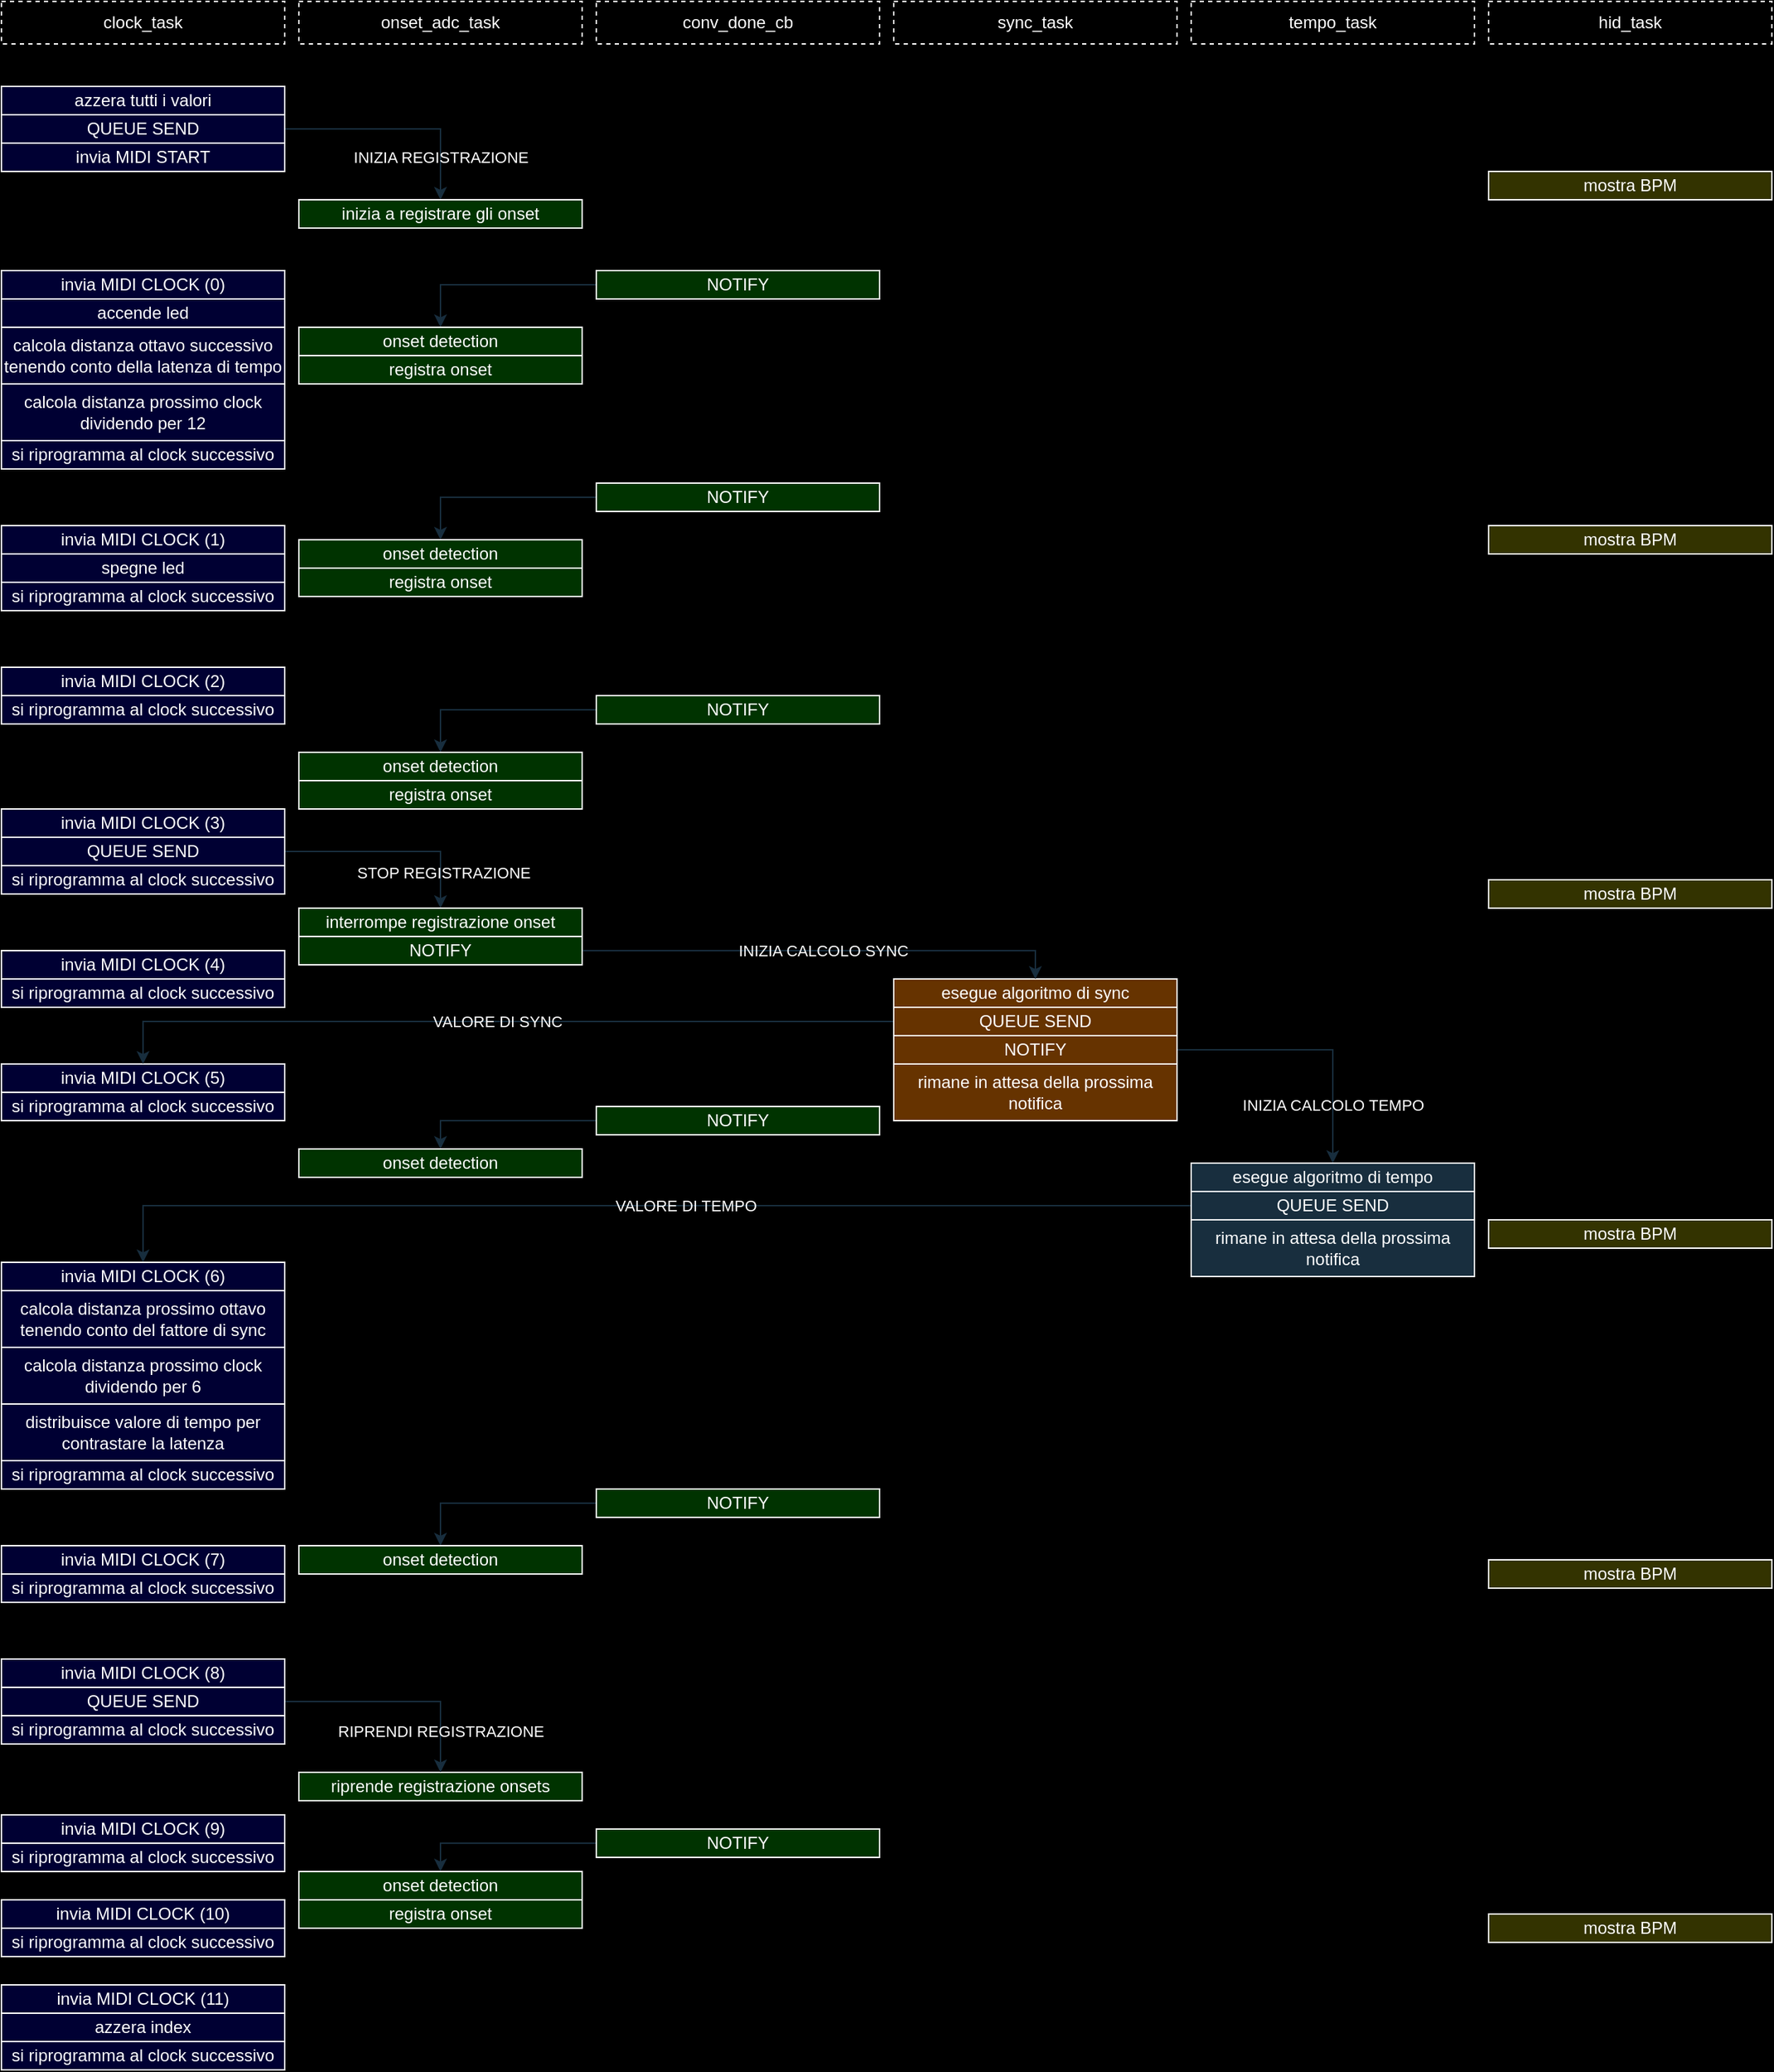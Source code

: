 <mxfile version="21.7.2" type="github">
  <diagram name="Page-1" id="I2XVdzow9aJ7vw_P53Os">
    <mxGraphModel dx="1948" dy="1765" grid="1" gridSize="10" guides="1" tooltips="1" connect="1" arrows="1" fold="1" page="1" pageScale="1" pageWidth="850" pageHeight="1100" background="#000000" math="0" shadow="0">
      <root>
        <mxCell id="0" />
        <mxCell id="1" parent="0" />
        <mxCell id="ya2V1XC42E0X-RqYnuuF-1" style="edgeStyle=orthogonalEdgeStyle;rounded=0;orthogonalLoop=1;jettySize=auto;html=1;exitX=1;exitY=0.5;exitDx=0;exitDy=0;entryX=0.5;entryY=0;entryDx=0;entryDy=0;strokeColor=#182E3E;" edge="1" parent="1" source="hhslKCSuNVBVUWtsOX8--3" target="z1AqTW1uiwaVZhbLh0gZ-3">
          <mxGeometry relative="1" as="geometry" />
        </mxCell>
        <mxCell id="ya2V1XC42E0X-RqYnuuF-19" value="INIZIA REGISTRAZIONE" style="edgeLabel;html=1;align=center;verticalAlign=middle;resizable=0;points=[];labelBackgroundColor=none;fontColor=#FFFFFF;" vertex="1" connectable="0" parent="ya2V1XC42E0X-RqYnuuF-1">
          <mxGeometry x="-0.225" relative="1" as="geometry">
            <mxPoint x="48" y="20" as="offset" />
          </mxGeometry>
        </mxCell>
        <mxCell id="hhslKCSuNVBVUWtsOX8--3" value="QUEUE SEND" style="rounded=0;whiteSpace=wrap;html=1;labelBackgroundColor=none;fillColor=#000033;strokeColor=#FFFFFF;fontColor=#FFFFFF;" parent="1" vertex="1">
          <mxGeometry x="-40" y="-870" width="200" height="20" as="geometry" />
        </mxCell>
        <mxCell id="PhCDfMqtUbygox0qQyVL-17" value="&lt;div&gt;azzera tutti i valori&lt;br&gt;&lt;/div&gt;" style="rounded=0;whiteSpace=wrap;html=1;labelBackgroundColor=none;fillColor=#000033;strokeColor=#FFFFFF;fontColor=#FFFFFF;" parent="1" vertex="1">
          <mxGeometry x="-40" y="-890" width="200" height="20" as="geometry" />
        </mxCell>
        <mxCell id="KNY3QH7jCXh7m2xdBfdu-34" value="clock_task" style="rounded=0;whiteSpace=wrap;html=1;labelBackgroundColor=none;fillColor=none;strokeColor=#FFFFFF;fontColor=#FFFFFF;dashed=1;" parent="1" vertex="1">
          <mxGeometry x="-40" y="-950" width="200" height="30" as="geometry" />
        </mxCell>
        <mxCell id="KNY3QH7jCXh7m2xdBfdu-37" value="onset_adc_task" style="rounded=0;whiteSpace=wrap;html=1;labelBackgroundColor=none;fillColor=none;strokeColor=#FFFFFF;fontColor=#FFFFFF;dashed=1;" parent="1" vertex="1">
          <mxGeometry x="170" y="-950" width="200" height="30" as="geometry" />
        </mxCell>
        <mxCell id="KNY3QH7jCXh7m2xdBfdu-39" value="sync_task" style="rounded=0;whiteSpace=wrap;html=1;labelBackgroundColor=none;fillColor=none;strokeColor=#FFFFFF;fontColor=#FFFFFF;dashed=1;" parent="1" vertex="1">
          <mxGeometry x="590" y="-950" width="200" height="30" as="geometry" />
        </mxCell>
        <mxCell id="KNY3QH7jCXh7m2xdBfdu-40" value="tempo_task" style="rounded=0;whiteSpace=wrap;html=1;labelBackgroundColor=none;fillColor=none;strokeColor=#FFFFFF;fontColor=#FFFFFF;dashed=1;" parent="1" vertex="1">
          <mxGeometry x="800" y="-950" width="200" height="30" as="geometry" />
        </mxCell>
        <mxCell id="KNY3QH7jCXh7m2xdBfdu-44" value="hid_task" style="rounded=0;whiteSpace=wrap;html=1;labelBackgroundColor=none;fillColor=none;strokeColor=#FFFFFF;fontColor=#FFFFFF;dashed=1;" parent="1" vertex="1">
          <mxGeometry x="1010" y="-950" width="200" height="30" as="geometry" />
        </mxCell>
        <mxCell id="z1AqTW1uiwaVZhbLh0gZ-1" value="invia MIDI START" style="rounded=0;whiteSpace=wrap;html=1;labelBackgroundColor=none;fillColor=#000033;strokeColor=#FFFFFF;fontColor=#FFFFFF;" parent="1" vertex="1">
          <mxGeometry x="-40" y="-850" width="200" height="20" as="geometry" />
        </mxCell>
        <mxCell id="z1AqTW1uiwaVZhbLh0gZ-3" value="inizia a registrare gli onset" style="rounded=0;whiteSpace=wrap;html=1;labelBackgroundColor=none;fillColor=#003300;strokeColor=#FFFFFF;fontColor=#FFFFFF;" parent="1" vertex="1">
          <mxGeometry x="170" y="-810" width="200" height="20" as="geometry" />
        </mxCell>
        <mxCell id="z1AqTW1uiwaVZhbLh0gZ-4" value="invia MIDI CLOCK (0)" style="rounded=0;whiteSpace=wrap;html=1;labelBackgroundColor=none;fillColor=#000033;strokeColor=#FFFFFF;fontColor=#FFFFFF;" parent="1" vertex="1">
          <mxGeometry x="-40" y="-760" width="200" height="20" as="geometry" />
        </mxCell>
        <mxCell id="z1AqTW1uiwaVZhbLh0gZ-5" value="accende led" style="rounded=0;whiteSpace=wrap;html=1;labelBackgroundColor=none;fillColor=#000033;strokeColor=#FFFFFF;fontColor=#FFFFFF;" parent="1" vertex="1">
          <mxGeometry x="-40" y="-740" width="200" height="20" as="geometry" />
        </mxCell>
        <mxCell id="z1AqTW1uiwaVZhbLh0gZ-6" value="calcola distanza ottavo successivo tenendo conto della latenza di tempo" style="rounded=0;whiteSpace=wrap;html=1;labelBackgroundColor=none;fillColor=#000033;strokeColor=#FFFFFF;fontColor=#FFFFFF;" parent="1" vertex="1">
          <mxGeometry x="-40" y="-720" width="200" height="40" as="geometry" />
        </mxCell>
        <mxCell id="z1AqTW1uiwaVZhbLh0gZ-8" value="calcola distanza prossimo clock dividendo per 12" style="rounded=0;whiteSpace=wrap;html=1;labelBackgroundColor=none;fillColor=#000033;strokeColor=#FFFFFF;fontColor=#FFFFFF;" parent="1" vertex="1">
          <mxGeometry x="-40" y="-680" width="200" height="40" as="geometry" />
        </mxCell>
        <mxCell id="z1AqTW1uiwaVZhbLh0gZ-9" value="si riprogramma al clock successivo" style="rounded=0;whiteSpace=wrap;html=1;labelBackgroundColor=none;fillColor=#000033;strokeColor=#FFFFFF;fontColor=#FFFFFF;" parent="1" vertex="1">
          <mxGeometry x="-40" y="-640" width="200" height="20" as="geometry" />
        </mxCell>
        <mxCell id="z1AqTW1uiwaVZhbLh0gZ-10" value="invia MIDI CLOCK (1)" style="rounded=0;whiteSpace=wrap;html=1;labelBackgroundColor=none;fillColor=#000033;strokeColor=#FFFFFF;fontColor=#FFFFFF;" parent="1" vertex="1">
          <mxGeometry x="-40" y="-580" width="200" height="20" as="geometry" />
        </mxCell>
        <mxCell id="z1AqTW1uiwaVZhbLh0gZ-11" value="spegne led" style="rounded=0;whiteSpace=wrap;html=1;labelBackgroundColor=none;fillColor=#000033;strokeColor=#FFFFFF;fontColor=#FFFFFF;" parent="1" vertex="1">
          <mxGeometry x="-40" y="-560" width="200" height="20" as="geometry" />
        </mxCell>
        <mxCell id="z1AqTW1uiwaVZhbLh0gZ-13" value="si riprogramma al clock successivo" style="rounded=0;whiteSpace=wrap;html=1;labelBackgroundColor=none;fillColor=#000033;strokeColor=#FFFFFF;fontColor=#FFFFFF;" parent="1" vertex="1">
          <mxGeometry x="-40" y="-540" width="200" height="20" as="geometry" />
        </mxCell>
        <mxCell id="z1AqTW1uiwaVZhbLh0gZ-14" value="invia MIDI CLOCK (2)" style="rounded=0;whiteSpace=wrap;html=1;labelBackgroundColor=none;fillColor=#000033;strokeColor=#FFFFFF;fontColor=#FFFFFF;" parent="1" vertex="1">
          <mxGeometry x="-40" y="-480" width="200" height="20" as="geometry" />
        </mxCell>
        <mxCell id="z1AqTW1uiwaVZhbLh0gZ-16" value="si riprogramma al clock successivo" style="rounded=0;whiteSpace=wrap;html=1;labelBackgroundColor=none;fillColor=#000033;strokeColor=#FFFFFF;fontColor=#FFFFFF;" parent="1" vertex="1">
          <mxGeometry x="-40" y="-460" width="200" height="20" as="geometry" />
        </mxCell>
        <mxCell id="z1AqTW1uiwaVZhbLh0gZ-17" value="invia MIDI CLOCK (3)" style="rounded=0;whiteSpace=wrap;html=1;labelBackgroundColor=none;fillColor=#000033;strokeColor=#FFFFFF;fontColor=#FFFFFF;" parent="1" vertex="1">
          <mxGeometry x="-40" y="-380" width="200" height="20" as="geometry" />
        </mxCell>
        <mxCell id="z1AqTW1uiwaVZhbLh0gZ-19" value="si riprogramma al clock successivo" style="rounded=0;whiteSpace=wrap;html=1;labelBackgroundColor=none;fillColor=#000033;strokeColor=#FFFFFF;fontColor=#FFFFFF;" parent="1" vertex="1">
          <mxGeometry x="-40" y="-340" width="200" height="20" as="geometry" />
        </mxCell>
        <mxCell id="z1AqTW1uiwaVZhbLh0gZ-28" style="edgeStyle=orthogonalEdgeStyle;rounded=0;orthogonalLoop=1;jettySize=auto;html=1;exitX=1;exitY=0.5;exitDx=0;exitDy=0;entryX=0.5;entryY=0;entryDx=0;entryDy=0;strokeColor=#182E3E;" parent="1" source="z1AqTW1uiwaVZhbLh0gZ-20" target="z1AqTW1uiwaVZhbLh0gZ-27" edge="1">
          <mxGeometry relative="1" as="geometry" />
        </mxCell>
        <mxCell id="ya2V1XC42E0X-RqYnuuF-20" value="STOP REGISTRAZIONE" style="edgeLabel;html=1;align=center;verticalAlign=middle;resizable=0;points=[];labelBackgroundColor=none;fontColor=#FFFFFF;" vertex="1" connectable="0" parent="z1AqTW1uiwaVZhbLh0gZ-28">
          <mxGeometry x="-0.08" y="3" relative="1" as="geometry">
            <mxPoint x="43" y="18" as="offset" />
          </mxGeometry>
        </mxCell>
        <mxCell id="z1AqTW1uiwaVZhbLh0gZ-20" value="QUEUE SEND" style="rounded=0;whiteSpace=wrap;html=1;labelBackgroundColor=none;fillColor=#000033;strokeColor=#FFFFFF;fontColor=#FFFFFF;" parent="1" vertex="1">
          <mxGeometry x="-40" y="-360" width="200" height="20" as="geometry" />
        </mxCell>
        <mxCell id="z1AqTW1uiwaVZhbLh0gZ-21" value="invia MIDI CLOCK (4)" style="rounded=0;whiteSpace=wrap;html=1;labelBackgroundColor=none;fillColor=#000033;strokeColor=#FFFFFF;fontColor=#FFFFFF;" parent="1" vertex="1">
          <mxGeometry x="-40" y="-280" width="200" height="20" as="geometry" />
        </mxCell>
        <mxCell id="z1AqTW1uiwaVZhbLh0gZ-23" value="si riprogramma al clock successivo" style="rounded=0;whiteSpace=wrap;html=1;labelBackgroundColor=none;fillColor=#000033;strokeColor=#FFFFFF;fontColor=#FFFFFF;" parent="1" vertex="1">
          <mxGeometry x="-40" y="-260" width="200" height="20" as="geometry" />
        </mxCell>
        <mxCell id="z1AqTW1uiwaVZhbLh0gZ-24" value="invia MIDI CLOCK (5)" style="rounded=0;whiteSpace=wrap;html=1;labelBackgroundColor=none;fillColor=#000033;strokeColor=#FFFFFF;fontColor=#FFFFFF;" parent="1" vertex="1">
          <mxGeometry x="-40" y="-200" width="200" height="20" as="geometry" />
        </mxCell>
        <mxCell id="z1AqTW1uiwaVZhbLh0gZ-26" value="si riprogramma al clock successivo" style="rounded=0;whiteSpace=wrap;html=1;labelBackgroundColor=none;fillColor=#000033;strokeColor=#FFFFFF;fontColor=#FFFFFF;" parent="1" vertex="1">
          <mxGeometry x="-40" y="-180" width="200" height="20" as="geometry" />
        </mxCell>
        <mxCell id="z1AqTW1uiwaVZhbLh0gZ-27" value="interrompe registrazione onset" style="rounded=0;whiteSpace=wrap;html=1;labelBackgroundColor=none;fillColor=#003300;strokeColor=#FFFFFF;fontColor=#FFFFFF;" parent="1" vertex="1">
          <mxGeometry x="170" y="-310" width="200" height="20" as="geometry" />
        </mxCell>
        <mxCell id="z1AqTW1uiwaVZhbLh0gZ-29" value="esegue algoritmo di sync" style="rounded=0;whiteSpace=wrap;html=1;labelBackgroundColor=none;fillColor=#663300;strokeColor=#FFFFFF;fontColor=#FFFFFF;" parent="1" vertex="1">
          <mxGeometry x="590" y="-260" width="200" height="20" as="geometry" />
        </mxCell>
        <mxCell id="ya2V1XC42E0X-RqYnuuF-9" style="edgeStyle=orthogonalEdgeStyle;rounded=0;orthogonalLoop=1;jettySize=auto;html=1;exitX=1;exitY=0.5;exitDx=0;exitDy=0;entryX=0.5;entryY=0;entryDx=0;entryDy=0;" edge="1" parent="1" source="z1AqTW1uiwaVZhbLh0gZ-30" target="z1AqTW1uiwaVZhbLh0gZ-29">
          <mxGeometry relative="1" as="geometry" />
        </mxCell>
        <mxCell id="ya2V1XC42E0X-RqYnuuF-26" value="INIZIA CALCOLO SYNC" style="edgeStyle=orthogonalEdgeStyle;rounded=0;orthogonalLoop=1;jettySize=auto;html=1;exitX=1;exitY=0.5;exitDx=0;exitDy=0;entryX=0.5;entryY=0;entryDx=0;entryDy=0;strokeColor=#182E3E;labelBackgroundColor=none;fontColor=#FFFFFF;" edge="1" parent="1" source="z1AqTW1uiwaVZhbLh0gZ-30" target="z1AqTW1uiwaVZhbLh0gZ-29">
          <mxGeometry relative="1" as="geometry" />
        </mxCell>
        <mxCell id="z1AqTW1uiwaVZhbLh0gZ-30" value="NOTIFY" style="rounded=0;whiteSpace=wrap;html=1;labelBackgroundColor=none;fillColor=#003300;strokeColor=#FFFFFF;fontColor=#FFFFFF;" parent="1" vertex="1">
          <mxGeometry x="170" y="-290" width="200" height="20" as="geometry" />
        </mxCell>
        <mxCell id="ya2V1XC42E0X-RqYnuuF-10" style="edgeStyle=orthogonalEdgeStyle;rounded=0;orthogonalLoop=1;jettySize=auto;html=1;exitX=0;exitY=0.5;exitDx=0;exitDy=0;entryX=0.5;entryY=0;entryDx=0;entryDy=0;" edge="1" parent="1" source="z1AqTW1uiwaVZhbLh0gZ-34" target="z1AqTW1uiwaVZhbLh0gZ-24">
          <mxGeometry relative="1" as="geometry" />
        </mxCell>
        <mxCell id="ya2V1XC42E0X-RqYnuuF-22" value="VALORE DI SYNC" style="edgeStyle=orthogonalEdgeStyle;rounded=0;orthogonalLoop=1;jettySize=auto;html=1;exitX=0;exitY=0.5;exitDx=0;exitDy=0;entryX=0.5;entryY=0;entryDx=0;entryDy=0;strokeColor=#182E3E;labelBackgroundColor=none;fontColor=#FFFFFF;" edge="1" parent="1" source="z1AqTW1uiwaVZhbLh0gZ-34" target="z1AqTW1uiwaVZhbLh0gZ-24">
          <mxGeometry relative="1" as="geometry" />
        </mxCell>
        <mxCell id="z1AqTW1uiwaVZhbLh0gZ-34" value="QUEUE SEND" style="rounded=0;whiteSpace=wrap;html=1;labelBackgroundColor=none;fillColor=#663300;strokeColor=#FFFFFF;fontColor=#FFFFFF;" parent="1" vertex="1">
          <mxGeometry x="590" y="-240" width="200" height="20" as="geometry" />
        </mxCell>
        <mxCell id="ya2V1XC42E0X-RqYnuuF-8" style="edgeStyle=orthogonalEdgeStyle;rounded=0;orthogonalLoop=1;jettySize=auto;html=1;exitX=1;exitY=0.5;exitDx=0;exitDy=0;entryX=0.5;entryY=0;entryDx=0;entryDy=0;" edge="1" parent="1" source="z1AqTW1uiwaVZhbLh0gZ-36" target="z1AqTW1uiwaVZhbLh0gZ-47">
          <mxGeometry relative="1" as="geometry" />
        </mxCell>
        <mxCell id="ya2V1XC42E0X-RqYnuuF-25" value="INIZIA CALCOLO TEMPO" style="edgeStyle=orthogonalEdgeStyle;rounded=0;orthogonalLoop=1;jettySize=auto;html=1;exitX=1;exitY=0.5;exitDx=0;exitDy=0;entryX=0.5;entryY=0;entryDx=0;entryDy=0;strokeColor=#182E3E;labelBackgroundColor=none;fontColor=#FFFFFF;" edge="1" parent="1" source="z1AqTW1uiwaVZhbLh0gZ-36" target="z1AqTW1uiwaVZhbLh0gZ-47">
          <mxGeometry x="0.568" relative="1" as="geometry">
            <mxPoint as="offset" />
          </mxGeometry>
        </mxCell>
        <mxCell id="z1AqTW1uiwaVZhbLh0gZ-36" value="NOTIFY" style="rounded=0;whiteSpace=wrap;html=1;labelBackgroundColor=none;fillColor=#663300;strokeColor=#FFFFFF;fontColor=#FFFFFF;" parent="1" vertex="1">
          <mxGeometry x="590" y="-220" width="200" height="20" as="geometry" />
        </mxCell>
        <mxCell id="z1AqTW1uiwaVZhbLh0gZ-46" value="rimane in attesa della prossima notifica" style="rounded=0;whiteSpace=wrap;html=1;labelBackgroundColor=none;fillColor=#663300;strokeColor=#FFFFFF;fontColor=#FFFFFF;" parent="1" vertex="1">
          <mxGeometry x="590" y="-200" width="200" height="40" as="geometry" />
        </mxCell>
        <mxCell id="z1AqTW1uiwaVZhbLh0gZ-47" value="esegue algoritmo di tempo" style="rounded=0;whiteSpace=wrap;html=1;labelBackgroundColor=none;fillColor=#182e3e;strokeColor=#FFFFFF;fontColor=#FFFFFF;" parent="1" vertex="1">
          <mxGeometry x="800" y="-130" width="200" height="20" as="geometry" />
        </mxCell>
        <mxCell id="ya2V1XC42E0X-RqYnuuF-11" style="edgeStyle=orthogonalEdgeStyle;rounded=0;orthogonalLoop=1;jettySize=auto;html=1;exitX=0;exitY=0.5;exitDx=0;exitDy=0;entryX=0.5;entryY=0;entryDx=0;entryDy=0;" edge="1" parent="1" source="z1AqTW1uiwaVZhbLh0gZ-49" target="z1AqTW1uiwaVZhbLh0gZ-53">
          <mxGeometry relative="1" as="geometry" />
        </mxCell>
        <mxCell id="ya2V1XC42E0X-RqYnuuF-23" style="edgeStyle=orthogonalEdgeStyle;rounded=0;orthogonalLoop=1;jettySize=auto;html=1;exitX=0;exitY=0.5;exitDx=0;exitDy=0;entryX=0.5;entryY=0;entryDx=0;entryDy=0;strokeColor=#182E3E;" edge="1" parent="1" source="z1AqTW1uiwaVZhbLh0gZ-49" target="z1AqTW1uiwaVZhbLh0gZ-53">
          <mxGeometry relative="1" as="geometry" />
        </mxCell>
        <mxCell id="ya2V1XC42E0X-RqYnuuF-24" value="VALORE DI TEMPO" style="edgeLabel;html=1;align=center;verticalAlign=middle;resizable=0;points=[];labelBackgroundColor=none;fontColor=#FFFFFF;" vertex="1" connectable="0" parent="ya2V1XC42E0X-RqYnuuF-23">
          <mxGeometry x="-0.097" y="-3" relative="1" as="geometry">
            <mxPoint x="-5" y="3" as="offset" />
          </mxGeometry>
        </mxCell>
        <mxCell id="z1AqTW1uiwaVZhbLh0gZ-49" value="QUEUE SEND" style="rounded=0;whiteSpace=wrap;html=1;labelBackgroundColor=none;fillColor=#182e3e;strokeColor=#FFFFFF;fontColor=#FFFFFF;" parent="1" vertex="1">
          <mxGeometry x="800" y="-110" width="200" height="20" as="geometry" />
        </mxCell>
        <mxCell id="z1AqTW1uiwaVZhbLh0gZ-51" value="rimane in attesa della prossima notifica" style="rounded=0;whiteSpace=wrap;html=1;labelBackgroundColor=none;fillColor=#182e3e;strokeColor=#FFFFFF;fontColor=#FFFFFF;" parent="1" vertex="1">
          <mxGeometry x="800" y="-90" width="200" height="40" as="geometry" />
        </mxCell>
        <mxCell id="z1AqTW1uiwaVZhbLh0gZ-53" value="invia MIDI CLOCK (6)" style="rounded=0;whiteSpace=wrap;html=1;labelBackgroundColor=none;fillColor=#000033;strokeColor=#FFFFFF;fontColor=#FFFFFF;" parent="1" vertex="1">
          <mxGeometry x="-40" y="-60" width="200" height="20" as="geometry" />
        </mxCell>
        <mxCell id="z1AqTW1uiwaVZhbLh0gZ-55" value="si riprogramma al clock successivo" style="rounded=0;whiteSpace=wrap;html=1;labelBackgroundColor=none;fillColor=#000033;strokeColor=#FFFFFF;fontColor=#FFFFFF;" parent="1" vertex="1">
          <mxGeometry x="-40" y="80" width="200" height="20" as="geometry" />
        </mxCell>
        <mxCell id="z1AqTW1uiwaVZhbLh0gZ-57" value="invia MIDI CLOCK (7)" style="rounded=0;whiteSpace=wrap;html=1;labelBackgroundColor=none;fillColor=#000033;strokeColor=#FFFFFF;fontColor=#FFFFFF;" parent="1" vertex="1">
          <mxGeometry x="-40" y="140" width="200" height="20" as="geometry" />
        </mxCell>
        <mxCell id="z1AqTW1uiwaVZhbLh0gZ-59" value="si riprogramma al clock successivo" style="rounded=0;whiteSpace=wrap;html=1;labelBackgroundColor=none;fillColor=#000033;strokeColor=#FFFFFF;fontColor=#FFFFFF;" parent="1" vertex="1">
          <mxGeometry x="-40" y="160" width="200" height="20" as="geometry" />
        </mxCell>
        <mxCell id="ya2V1XC42E0X-RqYnuuF-2" style="edgeStyle=orthogonalEdgeStyle;rounded=0;orthogonalLoop=1;jettySize=auto;html=1;exitX=0;exitY=0.5;exitDx=0;exitDy=0;entryX=0.5;entryY=0;entryDx=0;entryDy=0;" edge="1" parent="1" source="z1AqTW1uiwaVZhbLh0gZ-60" target="z1AqTW1uiwaVZhbLh0gZ-62">
          <mxGeometry relative="1" as="geometry" />
        </mxCell>
        <mxCell id="ya2V1XC42E0X-RqYnuuF-16" style="edgeStyle=orthogonalEdgeStyle;rounded=0;orthogonalLoop=1;jettySize=auto;html=1;exitX=0;exitY=0.5;exitDx=0;exitDy=0;entryX=0.5;entryY=0;entryDx=0;entryDy=0;strokeColor=#182E3E;" edge="1" parent="1" source="z1AqTW1uiwaVZhbLh0gZ-60" target="z1AqTW1uiwaVZhbLh0gZ-62">
          <mxGeometry relative="1" as="geometry" />
        </mxCell>
        <mxCell id="z1AqTW1uiwaVZhbLh0gZ-60" value="NOTIFY" style="rounded=0;whiteSpace=wrap;html=1;labelBackgroundColor=none;fillColor=#003300;strokeColor=#FFFFFF;fontColor=#FFFFFF;" parent="1" vertex="1">
          <mxGeometry x="380" y="-760" width="200" height="20" as="geometry" />
        </mxCell>
        <mxCell id="z1AqTW1uiwaVZhbLh0gZ-61" value="conv_done_cb" style="rounded=0;whiteSpace=wrap;html=1;labelBackgroundColor=none;fillColor=none;strokeColor=#FFFFFF;fontColor=#FFFFFF;dashed=1;" parent="1" vertex="1">
          <mxGeometry x="380" y="-950" width="200" height="30" as="geometry" />
        </mxCell>
        <mxCell id="z1AqTW1uiwaVZhbLh0gZ-62" value="onset detection" style="rounded=0;whiteSpace=wrap;html=1;labelBackgroundColor=none;fillColor=#003300;strokeColor=#FFFFFF;fontColor=#FFFFFF;" parent="1" vertex="1">
          <mxGeometry x="170" y="-720" width="200" height="20" as="geometry" />
        </mxCell>
        <mxCell id="HIqVo-vTFQ0lA4o1PvIp-1" value="registra onset" style="rounded=0;whiteSpace=wrap;html=1;labelBackgroundColor=none;fillColor=#003300;strokeColor=#FFFFFF;fontColor=#FFFFFF;" parent="1" vertex="1">
          <mxGeometry x="170" y="-700" width="200" height="20" as="geometry" />
        </mxCell>
        <mxCell id="ya2V1XC42E0X-RqYnuuF-3" style="edgeStyle=orthogonalEdgeStyle;rounded=0;orthogonalLoop=1;jettySize=auto;html=1;exitX=0;exitY=0.5;exitDx=0;exitDy=0;entryX=0.5;entryY=0;entryDx=0;entryDy=0;" edge="1" parent="1" source="HIqVo-vTFQ0lA4o1PvIp-2" target="HIqVo-vTFQ0lA4o1PvIp-3">
          <mxGeometry relative="1" as="geometry" />
        </mxCell>
        <mxCell id="ya2V1XC42E0X-RqYnuuF-17" style="edgeStyle=orthogonalEdgeStyle;rounded=0;orthogonalLoop=1;jettySize=auto;html=1;exitX=0;exitY=0.5;exitDx=0;exitDy=0;entryX=0.5;entryY=0;entryDx=0;entryDy=0;strokeColor=#182E3E;" edge="1" parent="1" source="HIqVo-vTFQ0lA4o1PvIp-2" target="HIqVo-vTFQ0lA4o1PvIp-3">
          <mxGeometry relative="1" as="geometry" />
        </mxCell>
        <mxCell id="HIqVo-vTFQ0lA4o1PvIp-2" value="NOTIFY" style="rounded=0;whiteSpace=wrap;html=1;labelBackgroundColor=none;fillColor=#003300;strokeColor=#FFFFFF;fontColor=#FFFFFF;" parent="1" vertex="1">
          <mxGeometry x="380" y="-610" width="200" height="20" as="geometry" />
        </mxCell>
        <mxCell id="HIqVo-vTFQ0lA4o1PvIp-3" value="onset detection" style="rounded=0;whiteSpace=wrap;html=1;labelBackgroundColor=none;fillColor=#003300;strokeColor=#FFFFFF;fontColor=#FFFFFF;" parent="1" vertex="1">
          <mxGeometry x="170" y="-570" width="200" height="20" as="geometry" />
        </mxCell>
        <mxCell id="HIqVo-vTFQ0lA4o1PvIp-4" value="registra onset" style="rounded=0;whiteSpace=wrap;html=1;labelBackgroundColor=none;fillColor=#003300;strokeColor=#FFFFFF;fontColor=#FFFFFF;" parent="1" vertex="1">
          <mxGeometry x="170" y="-550" width="200" height="20" as="geometry" />
        </mxCell>
        <mxCell id="ya2V1XC42E0X-RqYnuuF-4" style="edgeStyle=orthogonalEdgeStyle;rounded=0;orthogonalLoop=1;jettySize=auto;html=1;exitX=0;exitY=0.5;exitDx=0;exitDy=0;entryX=0.5;entryY=0;entryDx=0;entryDy=0;" edge="1" parent="1" source="HIqVo-vTFQ0lA4o1PvIp-5" target="HIqVo-vTFQ0lA4o1PvIp-6">
          <mxGeometry relative="1" as="geometry" />
        </mxCell>
        <mxCell id="ya2V1XC42E0X-RqYnuuF-18" style="edgeStyle=orthogonalEdgeStyle;rounded=0;orthogonalLoop=1;jettySize=auto;html=1;exitX=0;exitY=0.5;exitDx=0;exitDy=0;entryX=0.5;entryY=0;entryDx=0;entryDy=0;strokeColor=#182E3E;" edge="1" parent="1" source="HIqVo-vTFQ0lA4o1PvIp-5" target="HIqVo-vTFQ0lA4o1PvIp-6">
          <mxGeometry relative="1" as="geometry" />
        </mxCell>
        <mxCell id="HIqVo-vTFQ0lA4o1PvIp-5" value="NOTIFY" style="rounded=0;whiteSpace=wrap;html=1;labelBackgroundColor=none;fillColor=#003300;strokeColor=#FFFFFF;fontColor=#FFFFFF;" parent="1" vertex="1">
          <mxGeometry x="380" y="-460" width="200" height="20" as="geometry" />
        </mxCell>
        <mxCell id="HIqVo-vTFQ0lA4o1PvIp-6" value="onset detection" style="rounded=0;whiteSpace=wrap;html=1;labelBackgroundColor=none;fillColor=#003300;strokeColor=#FFFFFF;fontColor=#FFFFFF;" parent="1" vertex="1">
          <mxGeometry x="170" y="-420" width="200" height="20" as="geometry" />
        </mxCell>
        <mxCell id="HIqVo-vTFQ0lA4o1PvIp-7" value="registra onset" style="rounded=0;whiteSpace=wrap;html=1;labelBackgroundColor=none;fillColor=#003300;strokeColor=#FFFFFF;fontColor=#FFFFFF;" parent="1" vertex="1">
          <mxGeometry x="170" y="-400" width="200" height="20" as="geometry" />
        </mxCell>
        <mxCell id="HIqVo-vTFQ0lA4o1PvIp-8" value="calcola distanza prossimo ottavo tenendo conto del fattore di sync" style="rounded=0;whiteSpace=wrap;html=1;labelBackgroundColor=none;fillColor=#000033;strokeColor=#FFFFFF;fontColor=#FFFFFF;" parent="1" vertex="1">
          <mxGeometry x="-40" y="-40" width="200" height="40" as="geometry" />
        </mxCell>
        <mxCell id="HIqVo-vTFQ0lA4o1PvIp-10" value="calcola distanza prossimo clock dividendo per 6" style="rounded=0;whiteSpace=wrap;html=1;labelBackgroundColor=none;fillColor=#000033;strokeColor=#FFFFFF;fontColor=#FFFFFF;" parent="1" vertex="1">
          <mxGeometry x="-40" width="200" height="40" as="geometry" />
        </mxCell>
        <mxCell id="ya2V1XC42E0X-RqYnuuF-5" style="edgeStyle=orthogonalEdgeStyle;rounded=0;orthogonalLoop=1;jettySize=auto;html=1;exitX=0;exitY=0.5;exitDx=0;exitDy=0;entryX=0.5;entryY=0;entryDx=0;entryDy=0;strokeColor=#182E3E;" edge="1" parent="1" source="HIqVo-vTFQ0lA4o1PvIp-11" target="HIqVo-vTFQ0lA4o1PvIp-12">
          <mxGeometry relative="1" as="geometry" />
        </mxCell>
        <mxCell id="HIqVo-vTFQ0lA4o1PvIp-11" value="NOTIFY" style="rounded=0;whiteSpace=wrap;html=1;labelBackgroundColor=none;fillColor=#003300;strokeColor=#FFFFFF;fontColor=#FFFFFF;" parent="1" vertex="1">
          <mxGeometry x="380" y="-170" width="200" height="20" as="geometry" />
        </mxCell>
        <mxCell id="HIqVo-vTFQ0lA4o1PvIp-12" value="onset detection" style="rounded=0;whiteSpace=wrap;html=1;labelBackgroundColor=none;fillColor=#003300;strokeColor=#FFFFFF;fontColor=#FFFFFF;" parent="1" vertex="1">
          <mxGeometry x="170" y="-140" width="200" height="20" as="geometry" />
        </mxCell>
        <mxCell id="ya2V1XC42E0X-RqYnuuF-6" style="edgeStyle=orthogonalEdgeStyle;rounded=0;orthogonalLoop=1;jettySize=auto;html=1;exitX=0;exitY=0.5;exitDx=0;exitDy=0;entryX=0.5;entryY=0;entryDx=0;entryDy=0;strokeColor=#182E3E;" edge="1" parent="1" source="HIqVo-vTFQ0lA4o1PvIp-13" target="HIqVo-vTFQ0lA4o1PvIp-14">
          <mxGeometry relative="1" as="geometry" />
        </mxCell>
        <mxCell id="HIqVo-vTFQ0lA4o1PvIp-13" value="NOTIFY" style="rounded=0;whiteSpace=wrap;html=1;labelBackgroundColor=none;fillColor=#003300;strokeColor=#FFFFFF;fontColor=#FFFFFF;" parent="1" vertex="1">
          <mxGeometry x="380" y="100" width="200" height="20" as="geometry" />
        </mxCell>
        <mxCell id="HIqVo-vTFQ0lA4o1PvIp-14" value="onset detection" style="rounded=0;whiteSpace=wrap;html=1;labelBackgroundColor=none;fillColor=#003300;strokeColor=#FFFFFF;fontColor=#FFFFFF;" parent="1" vertex="1">
          <mxGeometry x="170" y="140" width="200" height="20" as="geometry" />
        </mxCell>
        <mxCell id="ya2V1XC42E0X-RqYnuuF-7" style="edgeStyle=orthogonalEdgeStyle;rounded=0;orthogonalLoop=1;jettySize=auto;html=1;exitX=0;exitY=0.5;exitDx=0;exitDy=0;entryX=0.5;entryY=0;entryDx=0;entryDy=0;" edge="1" parent="1" source="HIqVo-vTFQ0lA4o1PvIp-15" target="HIqVo-vTFQ0lA4o1PvIp-16">
          <mxGeometry relative="1" as="geometry" />
        </mxCell>
        <mxCell id="ya2V1XC42E0X-RqYnuuF-15" style="edgeStyle=orthogonalEdgeStyle;rounded=0;orthogonalLoop=1;jettySize=auto;html=1;exitX=0;exitY=0.5;exitDx=0;exitDy=0;entryX=0.5;entryY=0;entryDx=0;entryDy=0;strokeColor=#182E3E;" edge="1" parent="1" source="HIqVo-vTFQ0lA4o1PvIp-15" target="ya2V1XC42E0X-RqYnuuF-14">
          <mxGeometry relative="1" as="geometry" />
        </mxCell>
        <mxCell id="HIqVo-vTFQ0lA4o1PvIp-15" value="NOTIFY" style="rounded=0;whiteSpace=wrap;html=1;labelBackgroundColor=none;fillColor=#003300;strokeColor=#FFFFFF;fontColor=#FFFFFF;" parent="1" vertex="1">
          <mxGeometry x="380" y="340" width="200" height="20" as="geometry" />
        </mxCell>
        <mxCell id="HIqVo-vTFQ0lA4o1PvIp-16" value="riprende registrazione onsets" style="rounded=0;whiteSpace=wrap;html=1;labelBackgroundColor=none;fillColor=#003300;strokeColor=#FFFFFF;fontColor=#FFFFFF;" parent="1" vertex="1">
          <mxGeometry x="170" y="300" width="200" height="20" as="geometry" />
        </mxCell>
        <mxCell id="HIqVo-vTFQ0lA4o1PvIp-17" value="invia MIDI CLOCK (8)" style="rounded=0;whiteSpace=wrap;html=1;labelBackgroundColor=none;fillColor=#000033;strokeColor=#FFFFFF;fontColor=#FFFFFF;" parent="1" vertex="1">
          <mxGeometry x="-40" y="220" width="200" height="20" as="geometry" />
        </mxCell>
        <mxCell id="ya2V1XC42E0X-RqYnuuF-12" style="edgeStyle=orthogonalEdgeStyle;rounded=0;orthogonalLoop=1;jettySize=auto;html=1;exitX=1;exitY=0.5;exitDx=0;exitDy=0;entryX=0.5;entryY=0;entryDx=0;entryDy=0;" edge="1" parent="1" source="HIqVo-vTFQ0lA4o1PvIp-18" target="HIqVo-vTFQ0lA4o1PvIp-16">
          <mxGeometry relative="1" as="geometry" />
        </mxCell>
        <mxCell id="ya2V1XC42E0X-RqYnuuF-21" value="RIPRENDI REGISTRAZIONE" style="edgeStyle=orthogonalEdgeStyle;rounded=0;orthogonalLoop=1;jettySize=auto;html=1;exitX=1;exitY=0.5;exitDx=0;exitDy=0;entryX=0.5;entryY=0;entryDx=0;entryDy=0;strokeColor=#182E3E;labelBackgroundColor=none;fontColor=#FFFFFF;" edge="1" parent="1" source="HIqVo-vTFQ0lA4o1PvIp-18" target="HIqVo-vTFQ0lA4o1PvIp-16">
          <mxGeometry x="0.637" relative="1" as="geometry">
            <mxPoint as="offset" />
          </mxGeometry>
        </mxCell>
        <mxCell id="HIqVo-vTFQ0lA4o1PvIp-18" value="QUEUE SEND" style="rounded=0;whiteSpace=wrap;html=1;labelBackgroundColor=none;fillColor=#000033;strokeColor=#FFFFFF;fontColor=#FFFFFF;" parent="1" vertex="1">
          <mxGeometry x="-40" y="240" width="200" height="20" as="geometry" />
        </mxCell>
        <mxCell id="HIqVo-vTFQ0lA4o1PvIp-19" value="si riprogramma al clock successivo" style="rounded=0;whiteSpace=wrap;html=1;labelBackgroundColor=none;fillColor=#000033;strokeColor=#FFFFFF;fontColor=#FFFFFF;" parent="1" vertex="1">
          <mxGeometry x="-40" y="260" width="200" height="20" as="geometry" />
        </mxCell>
        <mxCell id="HIqVo-vTFQ0lA4o1PvIp-20" value="registra onset" style="rounded=0;whiteSpace=wrap;html=1;labelBackgroundColor=none;fillColor=#003300;strokeColor=#FFFFFF;fontColor=#FFFFFF;" parent="1" vertex="1">
          <mxGeometry x="170" y="390" width="200" height="20" as="geometry" />
        </mxCell>
        <mxCell id="HIqVo-vTFQ0lA4o1PvIp-21" value="invia MIDI CLOCK (9)" style="rounded=0;whiteSpace=wrap;html=1;labelBackgroundColor=none;fillColor=#000033;strokeColor=#FFFFFF;fontColor=#FFFFFF;" parent="1" vertex="1">
          <mxGeometry x="-40" y="330" width="200" height="20" as="geometry" />
        </mxCell>
        <mxCell id="HIqVo-vTFQ0lA4o1PvIp-22" value="si riprogramma al clock successivo" style="rounded=0;whiteSpace=wrap;html=1;labelBackgroundColor=none;fillColor=#000033;strokeColor=#FFFFFF;fontColor=#FFFFFF;" parent="1" vertex="1">
          <mxGeometry x="-40" y="350" width="200" height="20" as="geometry" />
        </mxCell>
        <mxCell id="HIqVo-vTFQ0lA4o1PvIp-23" value="invia MIDI CLOCK (10)" style="rounded=0;whiteSpace=wrap;html=1;labelBackgroundColor=none;fillColor=#000033;strokeColor=#FFFFFF;fontColor=#FFFFFF;" parent="1" vertex="1">
          <mxGeometry x="-40" y="390" width="200" height="20" as="geometry" />
        </mxCell>
        <mxCell id="HIqVo-vTFQ0lA4o1PvIp-24" value="si riprogramma al clock successivo" style="rounded=0;whiteSpace=wrap;html=1;labelBackgroundColor=none;fillColor=#000033;strokeColor=#FFFFFF;fontColor=#FFFFFF;" parent="1" vertex="1">
          <mxGeometry x="-40" y="410" width="200" height="20" as="geometry" />
        </mxCell>
        <mxCell id="HIqVo-vTFQ0lA4o1PvIp-25" value="invia MIDI CLOCK (11)" style="rounded=0;whiteSpace=wrap;html=1;labelBackgroundColor=none;fillColor=#000033;strokeColor=#FFFFFF;fontColor=#FFFFFF;" parent="1" vertex="1">
          <mxGeometry x="-40" y="450" width="200" height="20" as="geometry" />
        </mxCell>
        <mxCell id="HIqVo-vTFQ0lA4o1PvIp-26" value="si riprogramma al clock successivo" style="rounded=0;whiteSpace=wrap;html=1;labelBackgroundColor=none;fillColor=#000033;strokeColor=#FFFFFF;fontColor=#FFFFFF;" parent="1" vertex="1">
          <mxGeometry x="-40" y="490" width="200" height="20" as="geometry" />
        </mxCell>
        <mxCell id="yB2ux6KUUU3h3tudsDdv-1" value="mostra BPM" style="rounded=0;whiteSpace=wrap;html=1;labelBackgroundColor=none;fillColor=#333300;strokeColor=#FFFFFF;fontColor=#FFFFFF;" parent="1" vertex="1">
          <mxGeometry x="1010" y="-830" width="200" height="20" as="geometry" />
        </mxCell>
        <mxCell id="yB2ux6KUUU3h3tudsDdv-2" value="mostra BPM" style="rounded=0;whiteSpace=wrap;html=1;labelBackgroundColor=none;fillColor=#333300;strokeColor=#FFFFFF;fontColor=#FFFFFF;" parent="1" vertex="1">
          <mxGeometry x="1010" y="-580" width="200" height="20" as="geometry" />
        </mxCell>
        <mxCell id="yB2ux6KUUU3h3tudsDdv-3" value="mostra BPM" style="rounded=0;whiteSpace=wrap;html=1;labelBackgroundColor=none;fillColor=#333300;strokeColor=#FFFFFF;fontColor=#FFFFFF;" parent="1" vertex="1">
          <mxGeometry x="1010" y="-330" width="200" height="20" as="geometry" />
        </mxCell>
        <mxCell id="yB2ux6KUUU3h3tudsDdv-4" value="mostra BPM" style="rounded=0;whiteSpace=wrap;html=1;labelBackgroundColor=none;fillColor=#333300;strokeColor=#FFFFFF;fontColor=#FFFFFF;" parent="1" vertex="1">
          <mxGeometry x="1010" y="-90" width="200" height="20" as="geometry" />
        </mxCell>
        <mxCell id="yB2ux6KUUU3h3tudsDdv-5" value="mostra BPM" style="rounded=0;whiteSpace=wrap;html=1;labelBackgroundColor=none;fillColor=#333300;strokeColor=#FFFFFF;fontColor=#FFFFFF;" parent="1" vertex="1">
          <mxGeometry x="1010" y="150" width="200" height="20" as="geometry" />
        </mxCell>
        <mxCell id="yB2ux6KUUU3h3tudsDdv-6" value="mostra BPM" style="rounded=0;whiteSpace=wrap;html=1;labelBackgroundColor=none;fillColor=#333300;strokeColor=#FFFFFF;fontColor=#FFFFFF;" parent="1" vertex="1">
          <mxGeometry x="1010" y="400" width="200" height="20" as="geometry" />
        </mxCell>
        <mxCell id="ya2V1XC42E0X-RqYnuuF-14" value="onset detection" style="rounded=0;whiteSpace=wrap;html=1;labelBackgroundColor=none;fillColor=#003300;strokeColor=#FFFFFF;fontColor=#FFFFFF;" vertex="1" parent="1">
          <mxGeometry x="170" y="370" width="200" height="20" as="geometry" />
        </mxCell>
        <mxCell id="ya2V1XC42E0X-RqYnuuF-27" value="azzera index" style="rounded=0;whiteSpace=wrap;html=1;labelBackgroundColor=none;fillColor=#000033;strokeColor=#FFFFFF;fontColor=#FFFFFF;" vertex="1" parent="1">
          <mxGeometry x="-40" y="470" width="200" height="20" as="geometry" />
        </mxCell>
        <mxCell id="ya2V1XC42E0X-RqYnuuF-28" value="distribuisce valore di tempo per contrastare la latenza" style="rounded=0;whiteSpace=wrap;html=1;labelBackgroundColor=none;fillColor=#000033;strokeColor=#FFFFFF;fontColor=#FFFFFF;" vertex="1" parent="1">
          <mxGeometry x="-40" y="40" width="200" height="40" as="geometry" />
        </mxCell>
      </root>
    </mxGraphModel>
  </diagram>
</mxfile>
